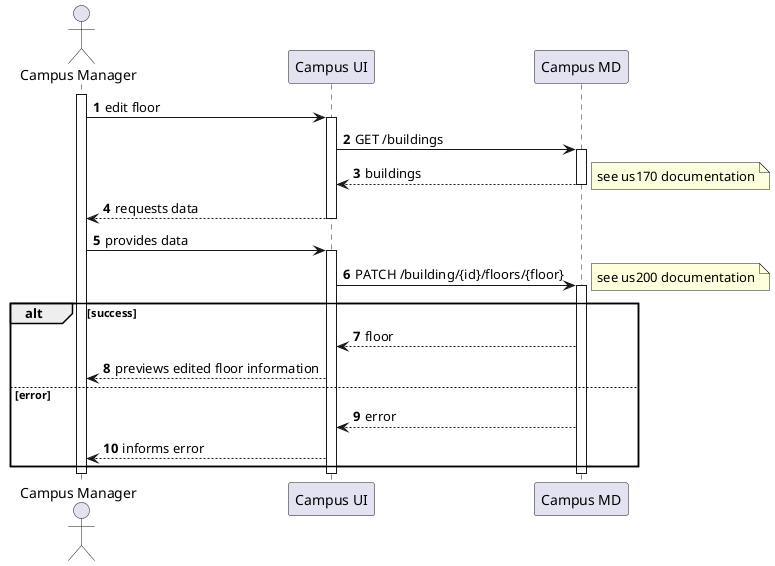 @startuml
autonumber

actor "Campus Manager" as usr

participant "Campus UI" as ui

'TODO: call it just 'ui'?
participant "Campus MD" as md

activate usr
    usr -> ui : edit floor
    activate ui
        ui -> md : GET /buildings
        activate md
            md --> ui : buildings
            note right: see us170 documentation
        deactivate md
        ui --> usr : requests data
    deactivate ui

    usr -> ui : provides data
    activate ui
        ui -> md : PATCH /building/{id}/floors/{floor}
        activate md
        note right : see us200 documentation
            alt success
                md --> ui : floor
                ui --> usr : previews edited floor information
            else error
                md --> ui : error
                ui --> usr : informs error
            end
        deactivate md
    deactivate ui
deactivate usr

@enduml
